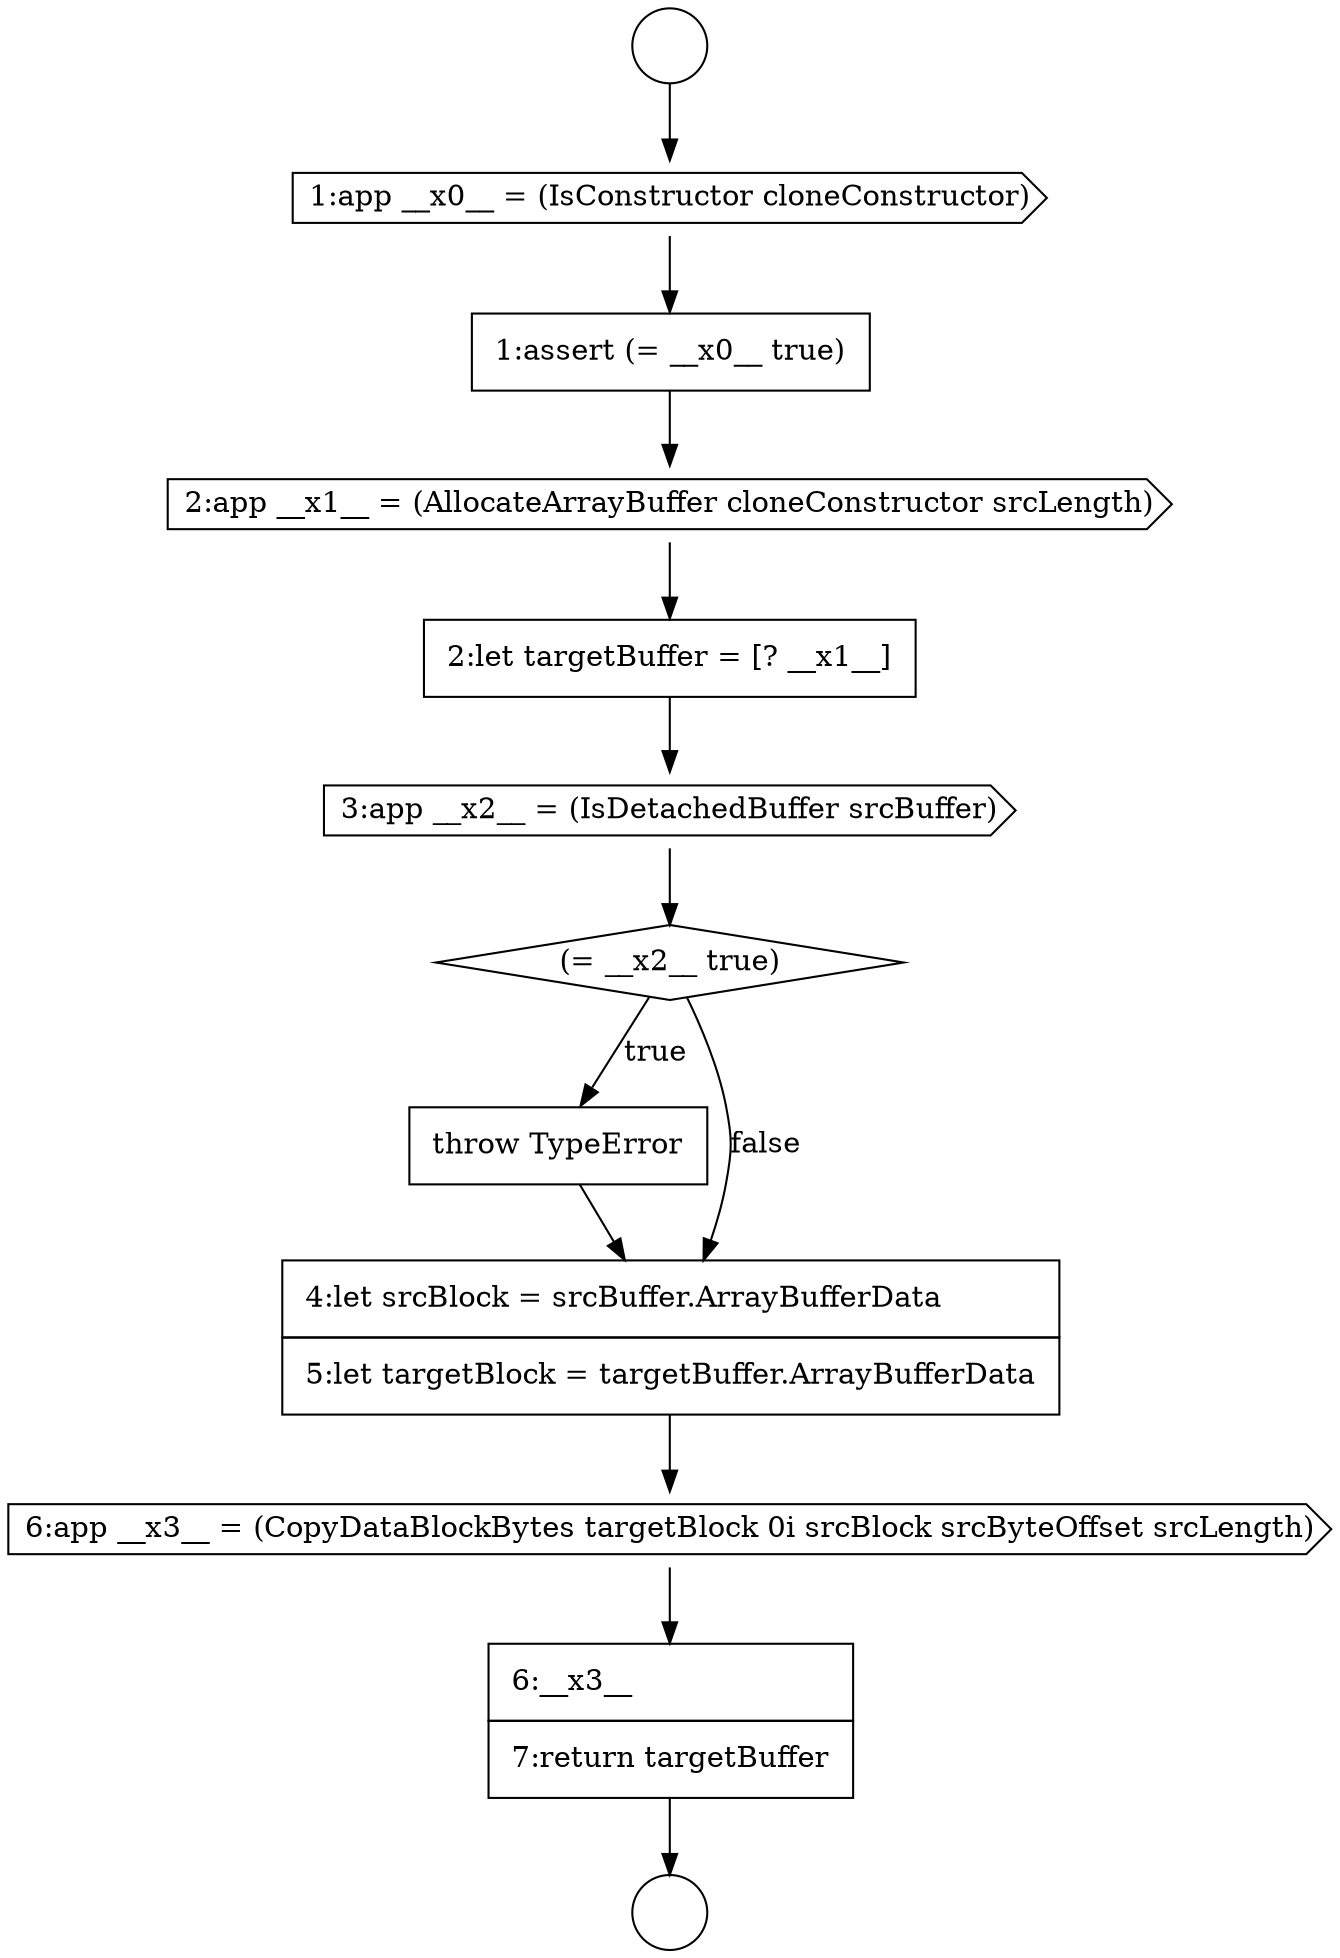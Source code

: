 digraph {
  node17495 [shape=none, margin=0, label=<<font color="black">
    <table border="0" cellborder="1" cellspacing="0" cellpadding="10">
      <tr><td align="left">6:__x3__</td></tr>
      <tr><td align="left">7:return targetBuffer</td></tr>
    </table>
  </font>> color="black" fillcolor="white" style=filled]
  node17492 [shape=none, margin=0, label=<<font color="black">
    <table border="0" cellborder="1" cellspacing="0" cellpadding="10">
      <tr><td align="left">throw TypeError</td></tr>
    </table>
  </font>> color="black" fillcolor="white" style=filled]
  node17485 [shape=circle label=" " color="black" fillcolor="white" style=filled]
  node17486 [shape=cds, label=<<font color="black">1:app __x0__ = (IsConstructor cloneConstructor)</font>> color="black" fillcolor="white" style=filled]
  node17491 [shape=diamond, label=<<font color="black">(= __x2__ true)</font>> color="black" fillcolor="white" style=filled]
  node17494 [shape=cds, label=<<font color="black">6:app __x3__ = (CopyDataBlockBytes targetBlock 0i srcBlock srcByteOffset srcLength)</font>> color="black" fillcolor="white" style=filled]
  node17487 [shape=none, margin=0, label=<<font color="black">
    <table border="0" cellborder="1" cellspacing="0" cellpadding="10">
      <tr><td align="left">1:assert (= __x0__ true)</td></tr>
    </table>
  </font>> color="black" fillcolor="white" style=filled]
  node17489 [shape=none, margin=0, label=<<font color="black">
    <table border="0" cellborder="1" cellspacing="0" cellpadding="10">
      <tr><td align="left">2:let targetBuffer = [? __x1__]</td></tr>
    </table>
  </font>> color="black" fillcolor="white" style=filled]
  node17488 [shape=cds, label=<<font color="black">2:app __x1__ = (AllocateArrayBuffer cloneConstructor srcLength)</font>> color="black" fillcolor="white" style=filled]
  node17484 [shape=circle label=" " color="black" fillcolor="white" style=filled]
  node17490 [shape=cds, label=<<font color="black">3:app __x2__ = (IsDetachedBuffer srcBuffer)</font>> color="black" fillcolor="white" style=filled]
  node17493 [shape=none, margin=0, label=<<font color="black">
    <table border="0" cellborder="1" cellspacing="0" cellpadding="10">
      <tr><td align="left">4:let srcBlock = srcBuffer.ArrayBufferData</td></tr>
      <tr><td align="left">5:let targetBlock = targetBuffer.ArrayBufferData</td></tr>
    </table>
  </font>> color="black" fillcolor="white" style=filled]
  node17489 -> node17490 [ color="black"]
  node17486 -> node17487 [ color="black"]
  node17495 -> node17485 [ color="black"]
  node17491 -> node17492 [label=<<font color="black">true</font>> color="black"]
  node17491 -> node17493 [label=<<font color="black">false</font>> color="black"]
  node17494 -> node17495 [ color="black"]
  node17488 -> node17489 [ color="black"]
  node17484 -> node17486 [ color="black"]
  node17487 -> node17488 [ color="black"]
  node17490 -> node17491 [ color="black"]
  node17493 -> node17494 [ color="black"]
  node17492 -> node17493 [ color="black"]
}
